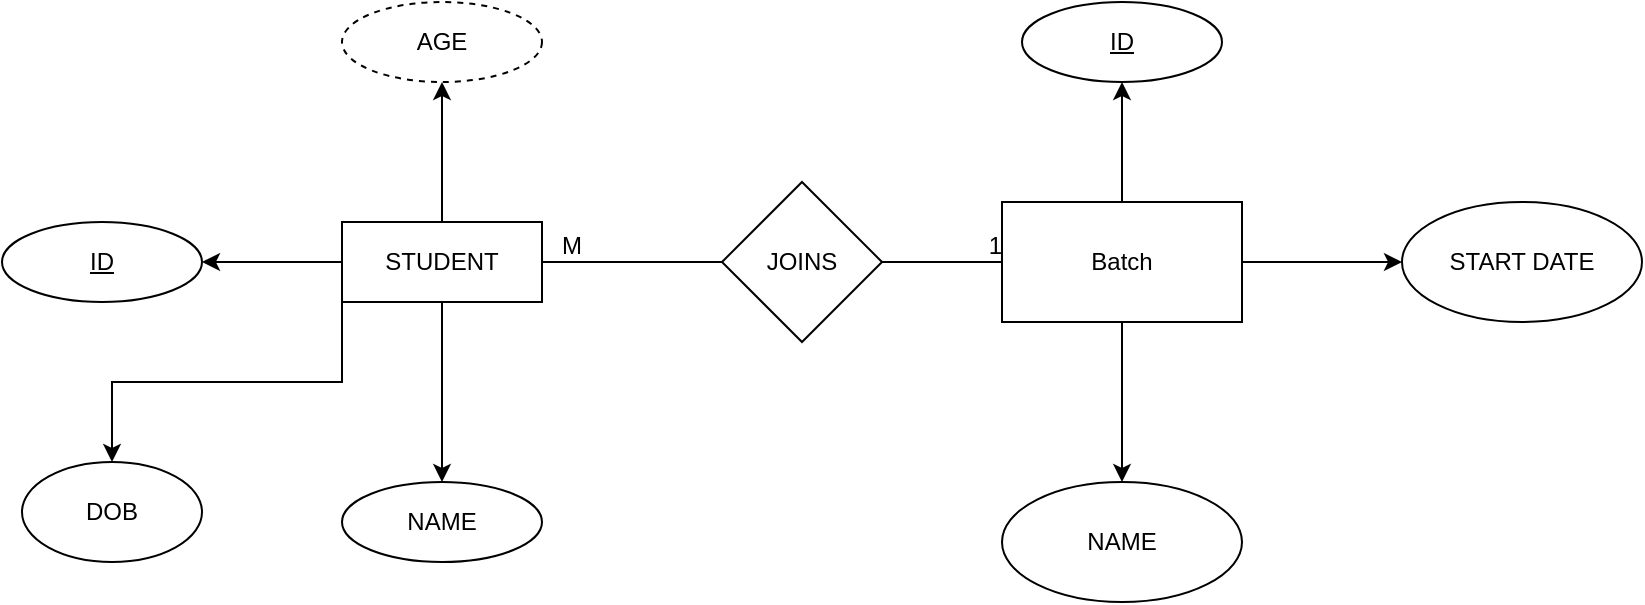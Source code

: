 <mxfile version="20.0.4" type="device"><diagram id="R2lEEEUBdFMjLlhIrx00" name="Page-1"><mxGraphModel dx="1783" dy="1033" grid="1" gridSize="10" guides="1" tooltips="1" connect="1" arrows="1" fold="1" page="1" pageScale="1" pageWidth="850" pageHeight="1100" math="0" shadow="0" extFonts="Permanent Marker^https://fonts.googleapis.com/css?family=Permanent+Marker"><root><mxCell id="0"/><mxCell id="1" parent="0"/><mxCell id="NTbkU3BhD5o2-MmYLZ8B-11" style="edgeStyle=orthogonalEdgeStyle;rounded=0;orthogonalLoop=1;jettySize=auto;html=1;exitX=0.5;exitY=1;exitDx=0;exitDy=0;entryX=0.5;entryY=0;entryDx=0;entryDy=0;" edge="1" parent="1" source="NTbkU3BhD5o2-MmYLZ8B-1" target="NTbkU3BhD5o2-MmYLZ8B-6"><mxGeometry relative="1" as="geometry"/></mxCell><mxCell id="NTbkU3BhD5o2-MmYLZ8B-21" value="" style="edgeStyle=orthogonalEdgeStyle;rounded=0;orthogonalLoop=1;jettySize=auto;html=1;" edge="1" parent="1" source="NTbkU3BhD5o2-MmYLZ8B-1"><mxGeometry relative="1" as="geometry"><mxPoint x="340" y="190" as="targetPoint"/></mxGeometry></mxCell><mxCell id="NTbkU3BhD5o2-MmYLZ8B-23" style="edgeStyle=orthogonalEdgeStyle;rounded=0;orthogonalLoop=1;jettySize=auto;html=1;exitX=0;exitY=0.5;exitDx=0;exitDy=0;entryX=1;entryY=0.5;entryDx=0;entryDy=0;" edge="1" parent="1" source="NTbkU3BhD5o2-MmYLZ8B-1" target="NTbkU3BhD5o2-MmYLZ8B-3"><mxGeometry relative="1" as="geometry"/></mxCell><mxCell id="NTbkU3BhD5o2-MmYLZ8B-26" style="edgeStyle=orthogonalEdgeStyle;rounded=0;orthogonalLoop=1;jettySize=auto;html=1;exitX=0;exitY=1;exitDx=0;exitDy=0;entryX=0.5;entryY=0;entryDx=0;entryDy=0;" edge="1" parent="1" source="NTbkU3BhD5o2-MmYLZ8B-1" target="NTbkU3BhD5o2-MmYLZ8B-16"><mxGeometry relative="1" as="geometry"/></mxCell><mxCell id="NTbkU3BhD5o2-MmYLZ8B-1" value="STUDENT" style="whiteSpace=wrap;html=1;align=center;" vertex="1" parent="1"><mxGeometry x="290" y="260" width="100" height="40" as="geometry"/></mxCell><mxCell id="NTbkU3BhD5o2-MmYLZ8B-3" value="ID" style="ellipse;whiteSpace=wrap;html=1;align=center;fontStyle=4;" vertex="1" parent="1"><mxGeometry x="120" y="260" width="100" height="40" as="geometry"/></mxCell><mxCell id="NTbkU3BhD5o2-MmYLZ8B-6" value="NAME" style="ellipse;whiteSpace=wrap;html=1;align=center;" vertex="1" parent="1"><mxGeometry x="290" y="390" width="100" height="40" as="geometry"/></mxCell><mxCell id="NTbkU3BhD5o2-MmYLZ8B-16" value="DOB" style="ellipse;whiteSpace=wrap;html=1;" vertex="1" parent="1"><mxGeometry x="130" y="380" width="90" height="50" as="geometry"/></mxCell><mxCell id="NTbkU3BhD5o2-MmYLZ8B-22" value="AGE" style="ellipse;whiteSpace=wrap;html=1;align=center;dashed=1;" vertex="1" parent="1"><mxGeometry x="290" y="150" width="100" height="40" as="geometry"/></mxCell><mxCell id="NTbkU3BhD5o2-MmYLZ8B-27" value="JOINS" style="rhombus;whiteSpace=wrap;html=1;" vertex="1" parent="1"><mxGeometry x="480" y="240" width="80" height="80" as="geometry"/></mxCell><mxCell id="NTbkU3BhD5o2-MmYLZ8B-34" value="" style="edgeStyle=orthogonalEdgeStyle;rounded=0;orthogonalLoop=1;jettySize=auto;html=1;" edge="1" parent="1" source="NTbkU3BhD5o2-MmYLZ8B-31" target="NTbkU3BhD5o2-MmYLZ8B-33"><mxGeometry relative="1" as="geometry"/></mxCell><mxCell id="NTbkU3BhD5o2-MmYLZ8B-36" value="" style="edgeStyle=orthogonalEdgeStyle;rounded=0;orthogonalLoop=1;jettySize=auto;html=1;" edge="1" parent="1" source="NTbkU3BhD5o2-MmYLZ8B-31" target="NTbkU3BhD5o2-MmYLZ8B-35"><mxGeometry relative="1" as="geometry"/></mxCell><mxCell id="NTbkU3BhD5o2-MmYLZ8B-38" value="" style="edgeStyle=orthogonalEdgeStyle;rounded=0;orthogonalLoop=1;jettySize=auto;html=1;" edge="1" parent="1" source="NTbkU3BhD5o2-MmYLZ8B-31" target="NTbkU3BhD5o2-MmYLZ8B-37"><mxGeometry relative="1" as="geometry"/></mxCell><mxCell id="NTbkU3BhD5o2-MmYLZ8B-31" value="Batch" style="whiteSpace=wrap;html=1;" vertex="1" parent="1"><mxGeometry x="620" y="250" width="120" height="60" as="geometry"/></mxCell><mxCell id="NTbkU3BhD5o2-MmYLZ8B-33" value="NAME" style="ellipse;whiteSpace=wrap;html=1;" vertex="1" parent="1"><mxGeometry x="620" y="390" width="120" height="60" as="geometry"/></mxCell><mxCell id="NTbkU3BhD5o2-MmYLZ8B-35" value="START DATE" style="ellipse;whiteSpace=wrap;html=1;" vertex="1" parent="1"><mxGeometry x="820" y="250" width="120" height="60" as="geometry"/></mxCell><mxCell id="NTbkU3BhD5o2-MmYLZ8B-37" value="ID" style="ellipse;whiteSpace=wrap;html=1;align=center;fontStyle=4;" vertex="1" parent="1"><mxGeometry x="630" y="150" width="100" height="40" as="geometry"/></mxCell><mxCell id="NTbkU3BhD5o2-MmYLZ8B-41" value="" style="endArrow=none;html=1;rounded=0;entryX=0;entryY=0.5;entryDx=0;entryDy=0;exitX=1;exitY=0.5;exitDx=0;exitDy=0;" edge="1" parent="1" source="NTbkU3BhD5o2-MmYLZ8B-27" target="NTbkU3BhD5o2-MmYLZ8B-31"><mxGeometry relative="1" as="geometry"><mxPoint x="480" y="279.5" as="sourcePoint"/><mxPoint x="600" y="280" as="targetPoint"/></mxGeometry></mxCell><mxCell id="NTbkU3BhD5o2-MmYLZ8B-42" value="1" style="resizable=0;html=1;align=right;verticalAlign=bottom;" connectable="0" vertex="1" parent="NTbkU3BhD5o2-MmYLZ8B-41"><mxGeometry x="1" relative="1" as="geometry"/></mxCell><mxCell id="NTbkU3BhD5o2-MmYLZ8B-44" value="" style="endArrow=none;html=1;rounded=0;entryX=1;entryY=0.5;entryDx=0;entryDy=0;exitX=0;exitY=0.5;exitDx=0;exitDy=0;" edge="1" parent="1" source="NTbkU3BhD5o2-MmYLZ8B-27" target="NTbkU3BhD5o2-MmYLZ8B-1"><mxGeometry relative="1" as="geometry"><mxPoint x="400" y="400" as="sourcePoint"/><mxPoint x="490" y="400" as="targetPoint"/></mxGeometry></mxCell><mxCell id="NTbkU3BhD5o2-MmYLZ8B-45" value="M" style="resizable=0;html=1;align=right;verticalAlign=bottom;" connectable="0" vertex="1" parent="NTbkU3BhD5o2-MmYLZ8B-44"><mxGeometry x="1" relative="1" as="geometry"><mxPoint x="20" as="offset"/></mxGeometry></mxCell></root></mxGraphModel></diagram></mxfile>